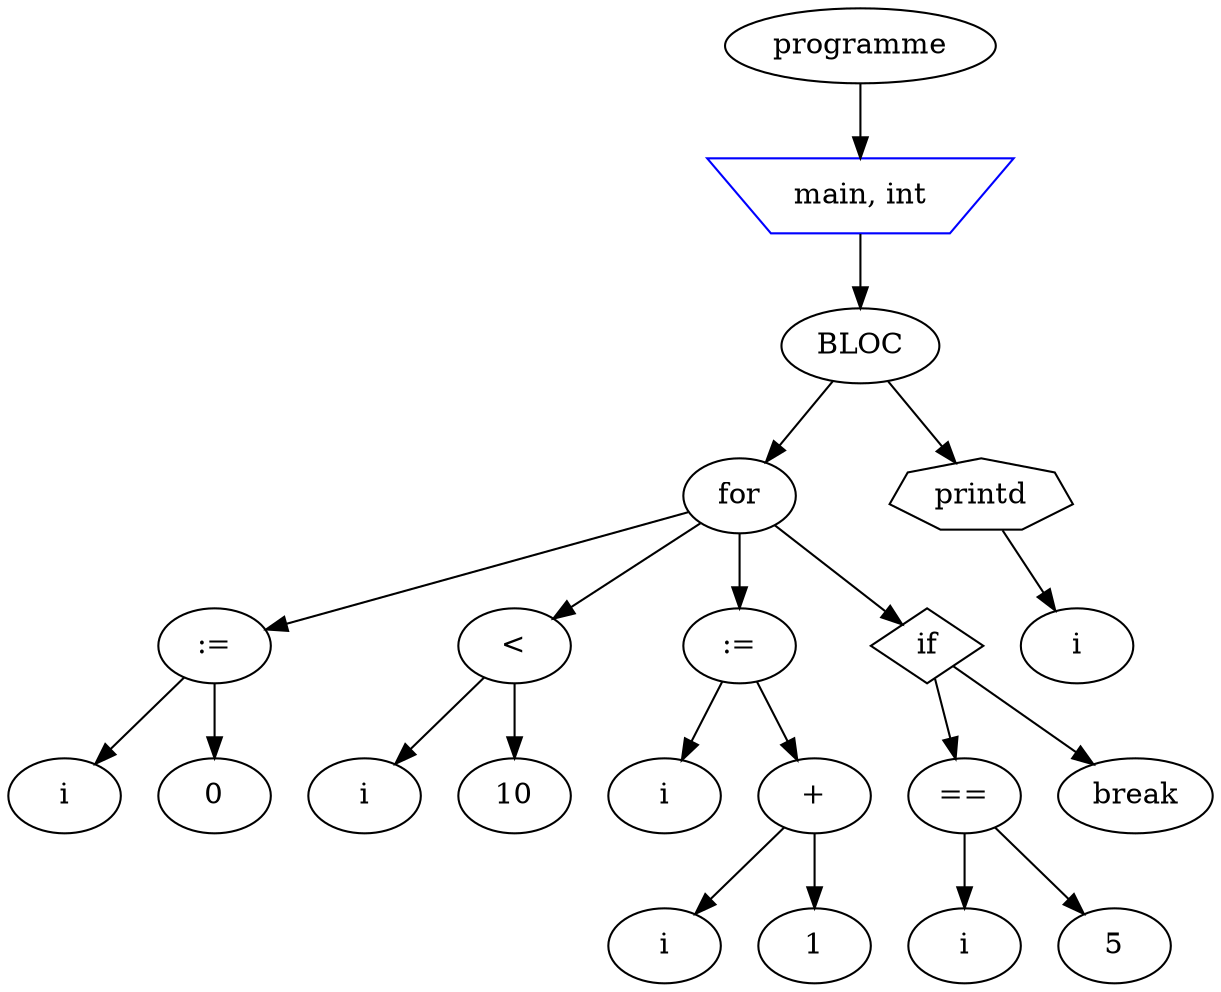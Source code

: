 digraph mon_programme {

node1 [label=programme]
node2 [label="main, int" shape=invtrapezium color=blue]
node3 [label=BLOC]
node4 [label=for]
node5 [label=":="]
node6 [label=i]
node7 [label=0]
node8 [label="<"]
node9 [label=i]
node10 [label=10]
node11 [label=":="]
node12 [label=i]
node13 [label="+"]
node14 [label=i]
node15 [label=1]
node16 [label=if shape=diamond]
node17 [label="=="]
node18 [label=i]
node19 [label=5]
node20 [label=break]
node21 [label=printd shape=septagon]
node22 [label=i]
node1->node2;
node2->node3;
node3->node4;
node4->node5;
node5->node6;
node5->node7;
node4->node8;
node8->node9;
node8->node10;
node4->node11;
node11->node12;
node11->node13;
node13->node14;
node13->node15;
node4->node16;
node16->node17;
node17->node18;
node17->node19;
node16->node20;
node3->node21;
node21->node22;
}